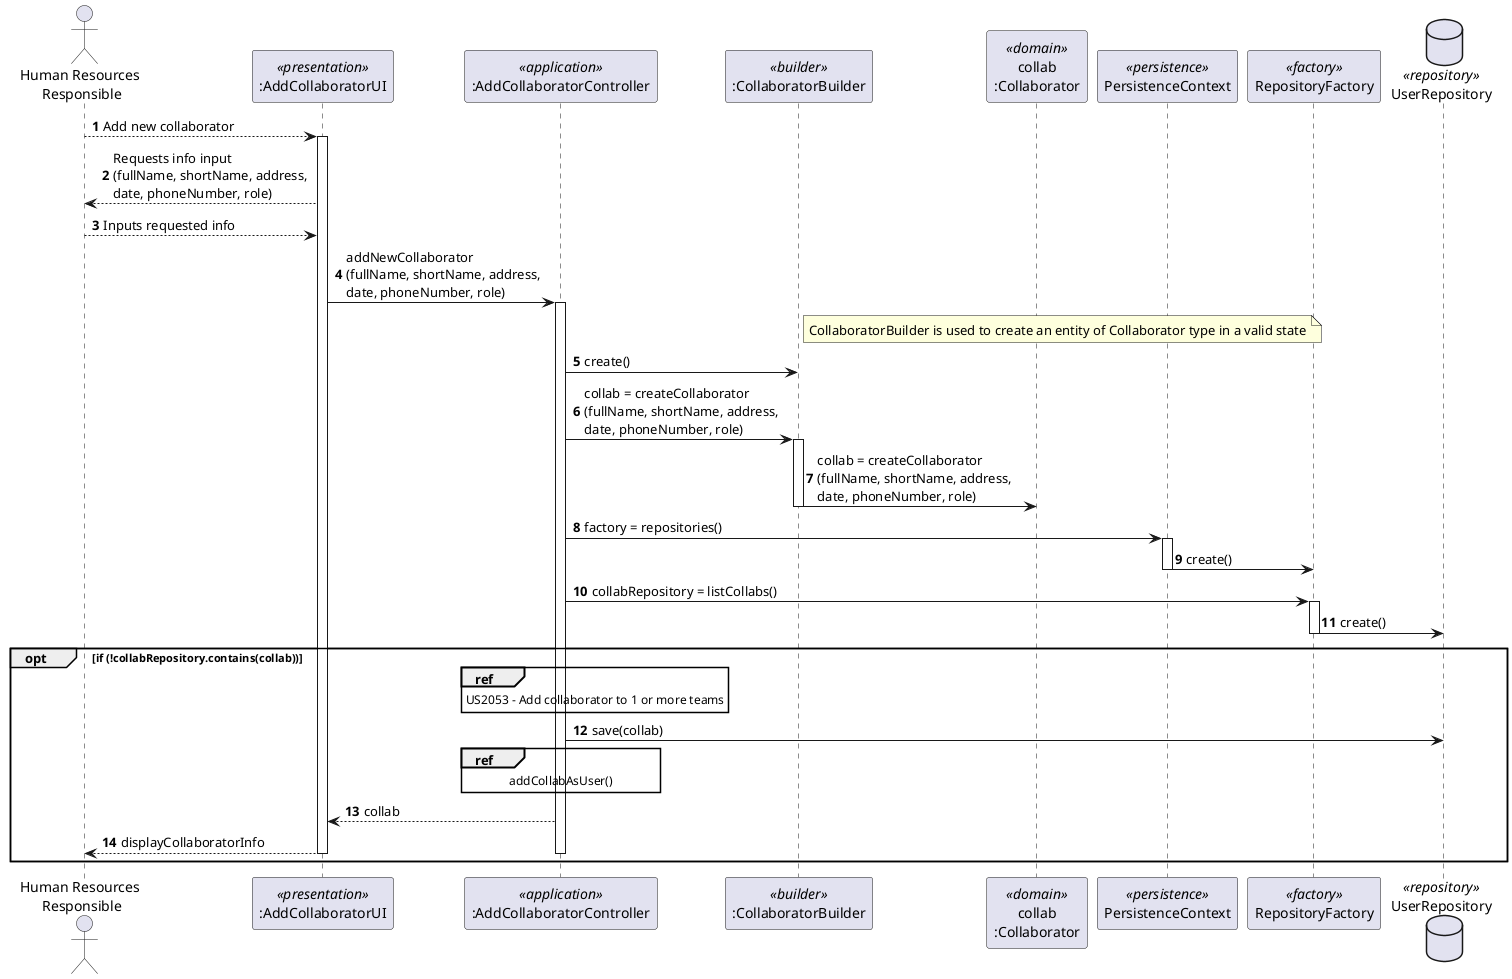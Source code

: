 @startuml
autonumber

actor "Human Resources \nResponsible" as HRR
participant ":AddCollaboratorUI" as ADDCOLLABUI <<presentation>>
participant ":AddCollaboratorController" as ADDCOLLABCTRL <<application>>
participant ":CollaboratorBuilder" as COLLABBUILDER <<builder>>
participant "collab\n:Collaborator" as COLLAB <<domain>>
participant PersistenceContext as Persistence <<persistence>>
participant RepositoryFactory as Factory <<factory>>
database UserRepository as Repository <<repository>>


HRR --> ADDCOLLABUI : Add new collaborator
activate ADDCOLLABUI
ADDCOLLABUI --> HRR : Requests info input \n(fullName, shortName, address, \ndate, phoneNumber, role)

HRR --> ADDCOLLABUI : Inputs requested info

ADDCOLLABUI -> ADDCOLLABCTRL : addNewCollaborator\n(fullName, shortName, address, \ndate, phoneNumber, role)
note right of COLLABBUILDER:CollaboratorBuilder is used to create an entity of Collaborator type in a valid state
activate ADDCOLLABCTRL
ADDCOLLABCTRL -> COLLABBUILDER : create()
ADDCOLLABCTRL -> COLLABBUILDER : collab = createCollaborator\n(fullName, shortName, address, \ndate, phoneNumber, role)

activate COLLABBUILDER
COLLABBUILDER -> COLLAB : collab = createCollaborator\n(fullName, shortName, address, \ndate, phoneNumber, role)
deactivate COLLABBUILDER

ADDCOLLABCTRL -> Persistence : factory = repositories()
activate Persistence
Persistence -> Factory : create()
deactivate Persistence

ADDCOLLABCTRL -> Factory : collabRepository = listCollabs()
activate Factory
Factory -> Repository : create()
deactivate Factory

opt if (!collabRepository.contains(collab))
ref over ADDCOLLABCTRL
US2053 - Add collaborator to 1 or more teams
end ref
ADDCOLLABCTRL -> Repository : save(collab)

ref over ADDCOLLABCTRL
addCollabAsUser()
end ref

ADDCOLLABCTRL --> ADDCOLLABUI : collab
deactivate COLLABBUILDER

ADDCOLLABUI --> HRR : displayCollaboratorInfo
deactivate ADDCOLLABCTRL
deactivate ADDCOLLABUI
end opt

@enduml
